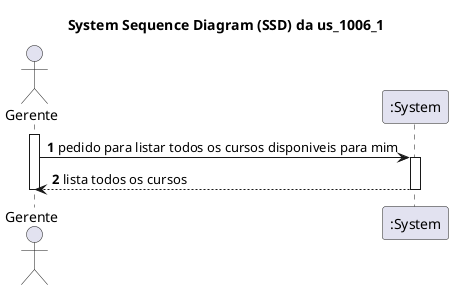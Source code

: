 @startuml
title System Sequence Diagram (SSD) da us_1006_1

autonumber

actor "Gerente" as USER
participant ":System" as SYS

activate USER

    USER -> SYS : pedido para listar todos os cursos disponiveis para mim
    activate SYS

    SYS --> USER : lista todos os cursos
    deactivate SYS

deactivate USER

@enduml